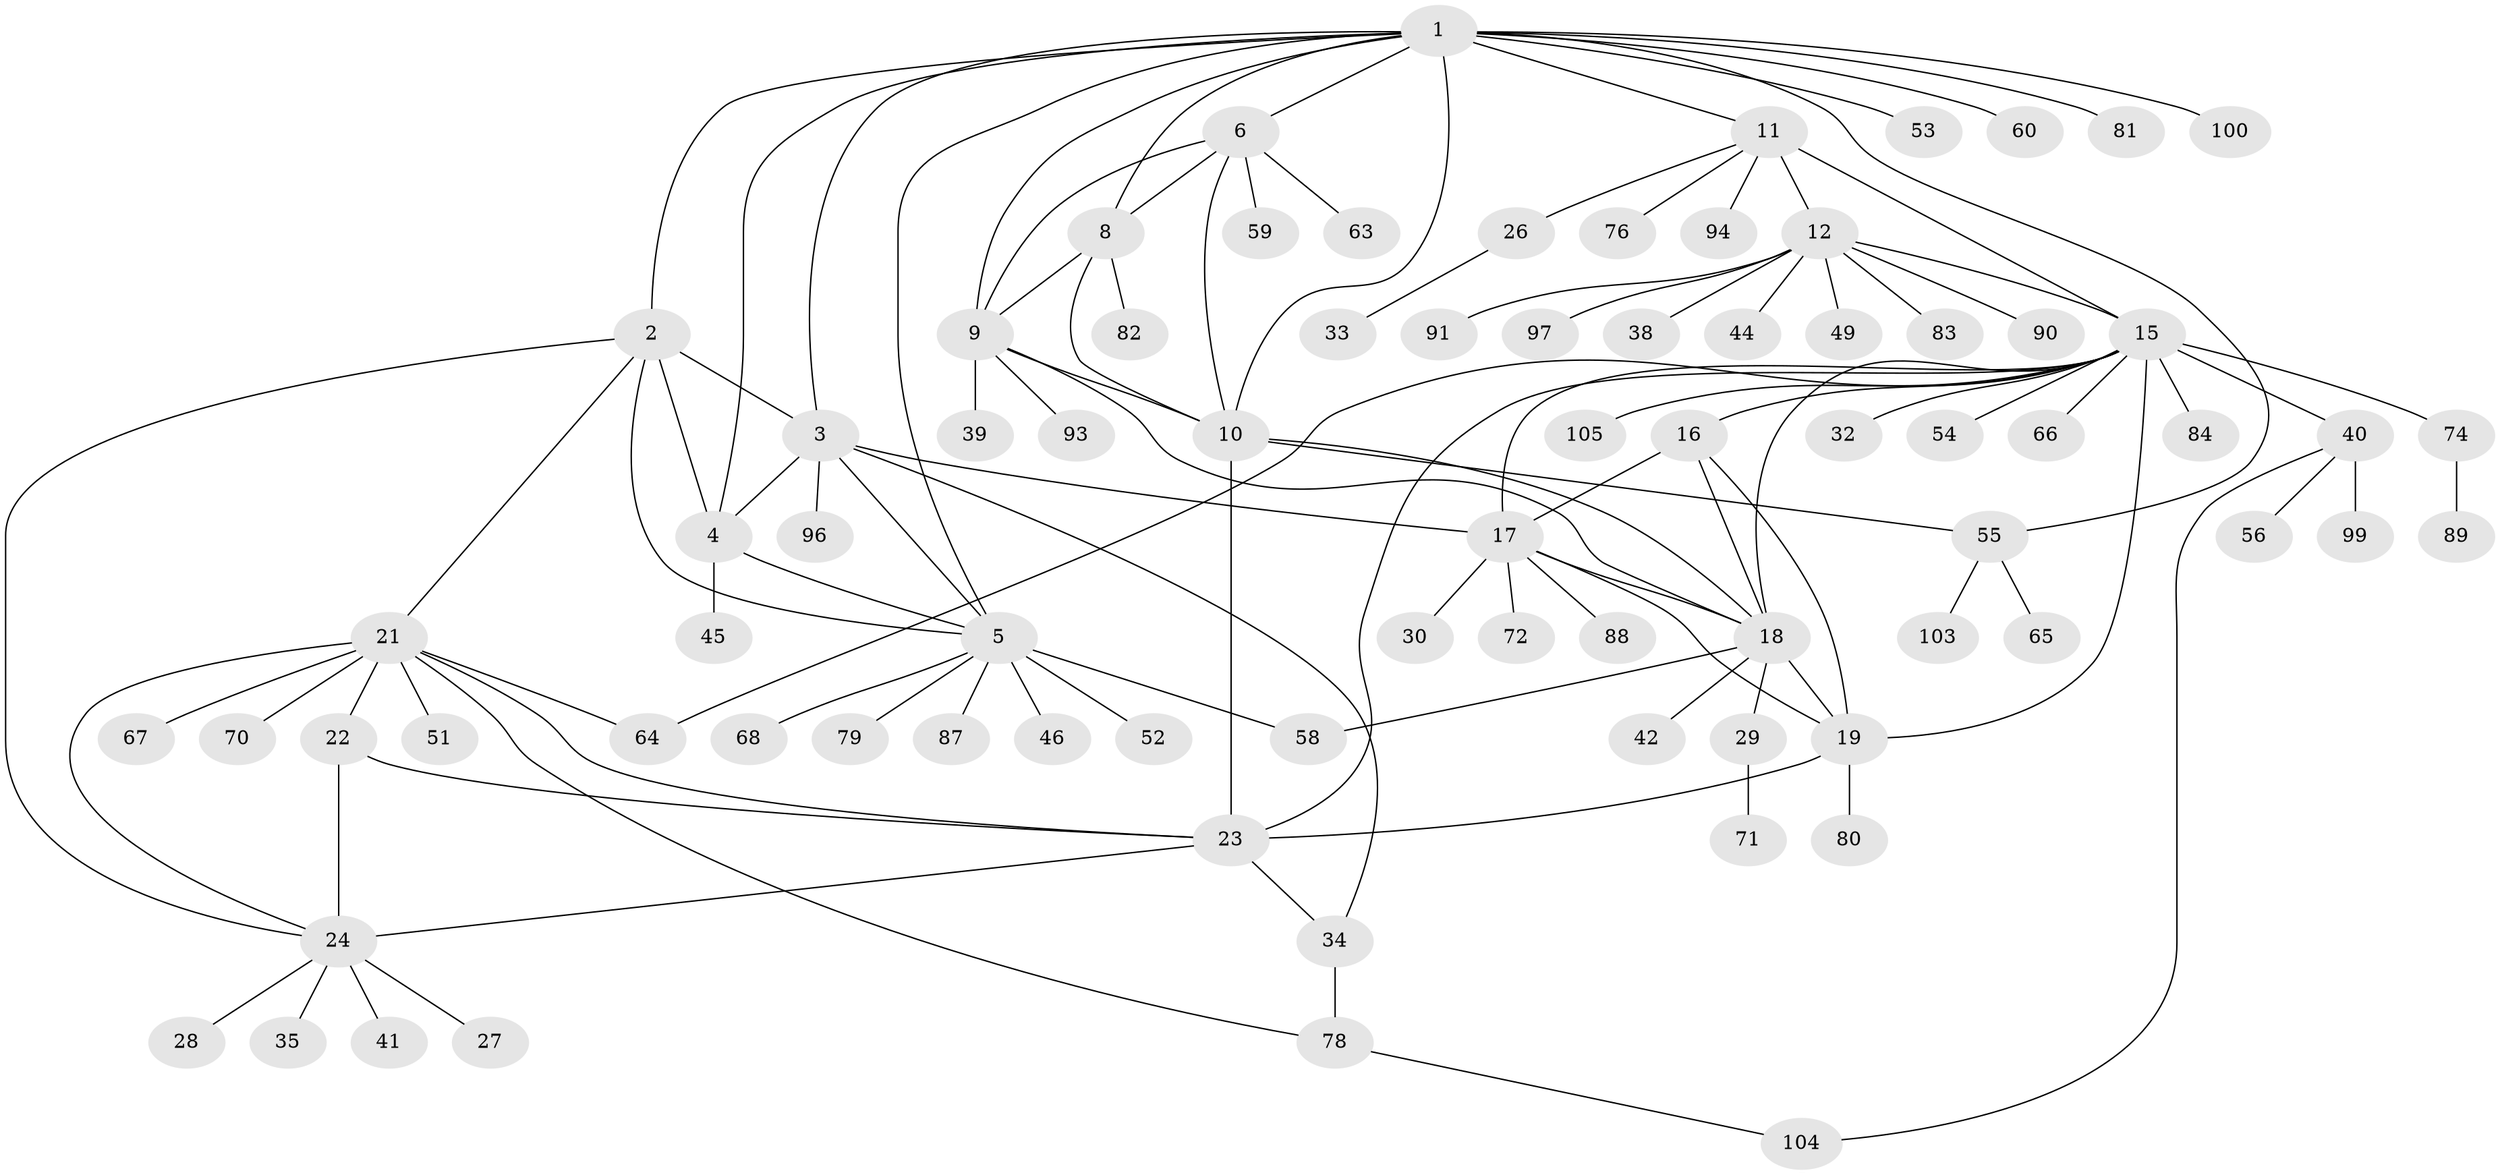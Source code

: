 // Generated by graph-tools (version 1.1) at 2025/52/02/27/25 19:52:19]
// undirected, 79 vertices, 113 edges
graph export_dot {
graph [start="1"]
  node [color=gray90,style=filled];
  1 [super="+7"];
  2 [super="+36"];
  3 [super="+101"];
  4 [super="+31"];
  5 [super="+48"];
  6 [super="+85"];
  8;
  9 [super="+43"];
  10 [super="+57"];
  11 [super="+14"];
  12 [super="+13"];
  15 [super="+20"];
  16;
  17 [super="+86"];
  18 [super="+47"];
  19 [super="+37"];
  21 [super="+61"];
  22;
  23;
  24 [super="+25"];
  26 [super="+98"];
  27;
  28 [super="+77"];
  29 [super="+92"];
  30;
  32;
  33 [super="+73"];
  34 [super="+62"];
  35;
  38;
  39;
  40 [super="+69"];
  41;
  42 [super="+95"];
  44;
  45;
  46 [super="+50"];
  49;
  51;
  52;
  53;
  54;
  55 [super="+102"];
  56;
  58;
  59;
  60;
  63;
  64;
  65;
  66;
  67;
  68;
  70;
  71;
  72;
  74 [super="+75"];
  76;
  78;
  79;
  80;
  81;
  82;
  83;
  84;
  87;
  88;
  89;
  90;
  91;
  93;
  94;
  96;
  97;
  99;
  100;
  103;
  104;
  105;
  1 -- 2;
  1 -- 3;
  1 -- 4;
  1 -- 5;
  1 -- 11 [weight=2];
  1 -- 53;
  1 -- 60;
  1 -- 100;
  1 -- 81;
  1 -- 6;
  1 -- 8;
  1 -- 9;
  1 -- 10;
  1 -- 55;
  2 -- 3;
  2 -- 4;
  2 -- 5;
  2 -- 24;
  2 -- 21;
  3 -- 4;
  3 -- 5;
  3 -- 17;
  3 -- 34;
  3 -- 96;
  4 -- 5;
  4 -- 45;
  5 -- 46;
  5 -- 52;
  5 -- 58;
  5 -- 68;
  5 -- 79;
  5 -- 87;
  6 -- 8;
  6 -- 9;
  6 -- 10;
  6 -- 59;
  6 -- 63;
  8 -- 9;
  8 -- 10;
  8 -- 82;
  9 -- 10;
  9 -- 39;
  9 -- 18;
  9 -- 93;
  10 -- 18;
  10 -- 23 [weight=2];
  10 -- 55;
  11 -- 12 [weight=4];
  11 -- 15 [weight=2];
  11 -- 26;
  11 -- 94;
  11 -- 76;
  12 -- 15 [weight=2];
  12 -- 38;
  12 -- 49;
  12 -- 91;
  12 -- 97;
  12 -- 44;
  12 -- 83;
  12 -- 90;
  15 -- 23;
  15 -- 66;
  15 -- 74;
  15 -- 32;
  15 -- 64;
  15 -- 40;
  15 -- 105;
  15 -- 16;
  15 -- 17;
  15 -- 18;
  15 -- 19;
  15 -- 84;
  15 -- 54;
  16 -- 17;
  16 -- 18;
  16 -- 19;
  17 -- 18;
  17 -- 19;
  17 -- 30;
  17 -- 72;
  17 -- 88;
  18 -- 19;
  18 -- 29;
  18 -- 42;
  18 -- 58;
  19 -- 23;
  19 -- 80;
  21 -- 22;
  21 -- 23;
  21 -- 24 [weight=2];
  21 -- 51;
  21 -- 64;
  21 -- 67;
  21 -- 70;
  21 -- 78;
  22 -- 23;
  22 -- 24 [weight=2];
  23 -- 24 [weight=2];
  23 -- 34;
  24 -- 28;
  24 -- 41;
  24 -- 35;
  24 -- 27;
  26 -- 33;
  29 -- 71;
  34 -- 78;
  40 -- 56;
  40 -- 99;
  40 -- 104;
  55 -- 65;
  55 -- 103;
  74 -- 89;
  78 -- 104;
}
